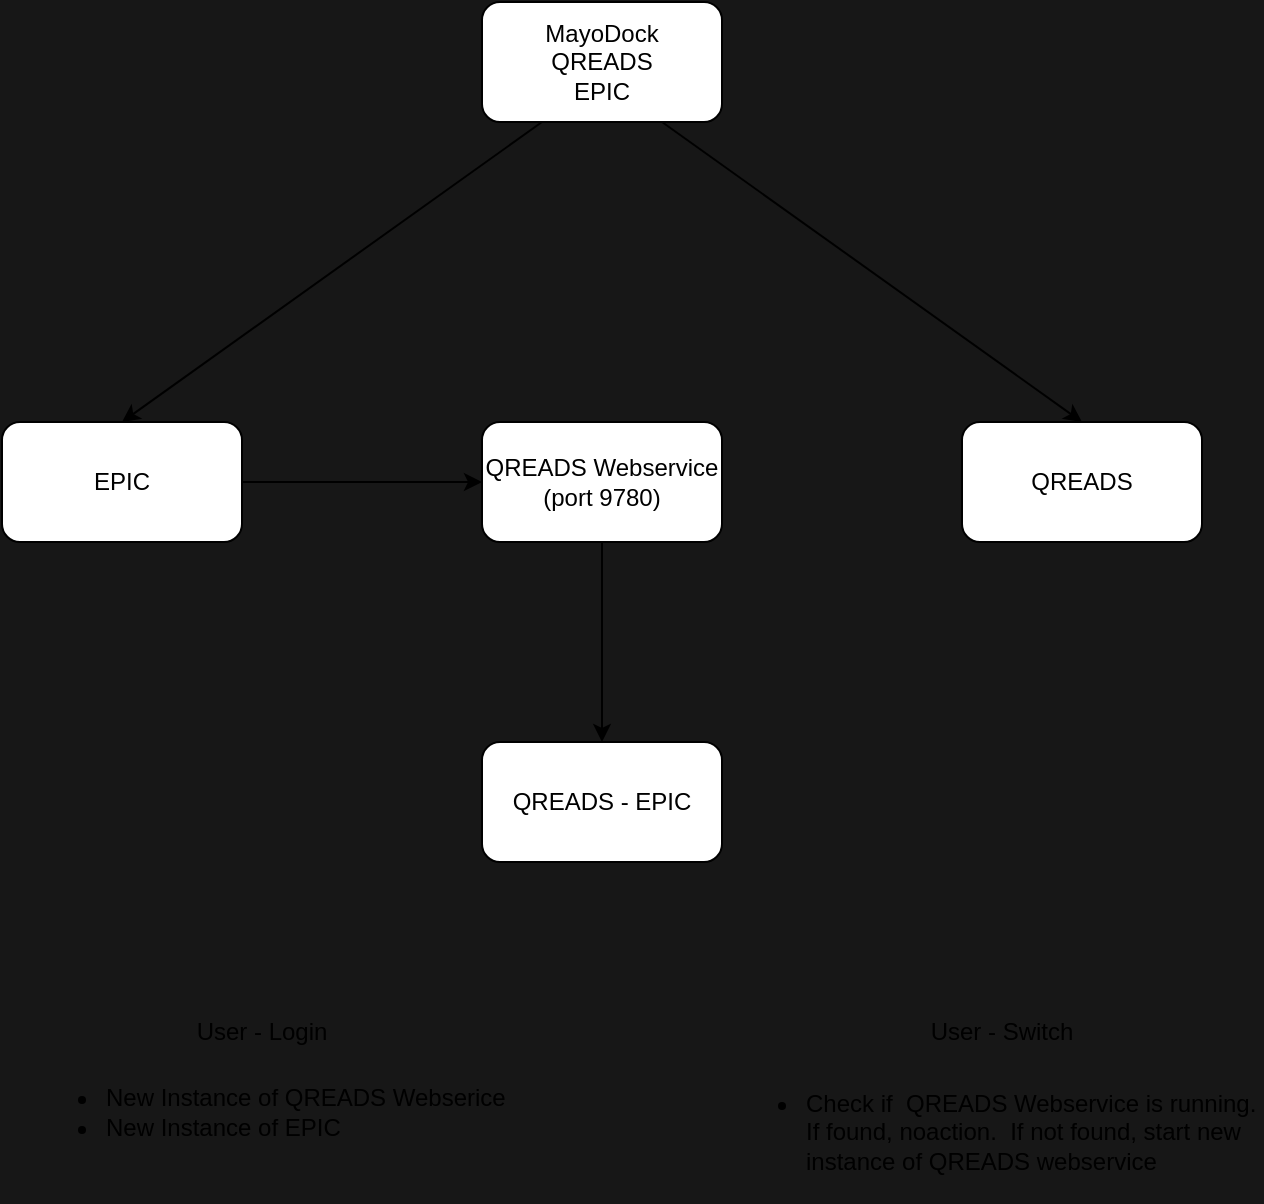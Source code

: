 <mxfile version="13.10.0" type="embed"><diagram id="RAtAKVSGtvp2yvZ8-tFf" name="Page-1"><mxGraphModel dx="1143" dy="709" grid="0" gridSize="10" guides="1" tooltips="1" connect="1" arrows="1" fold="1" page="1" pageScale="1" pageWidth="850" pageHeight="1100" background="#171717" math="0" shadow="0"><root><mxCell id="0"/><mxCell id="1" parent="0"/><mxCell id="2" value="QREADS Webservice&lt;br&gt;(port 9780)" style="rounded=1;whiteSpace=wrap;html=1;" parent="1" vertex="1"><mxGeometry x="330" y="250" width="120" height="60" as="geometry"/></mxCell><mxCell id="3" value="EPIC" style="rounded=1;whiteSpace=wrap;html=1;" parent="1" vertex="1"><mxGeometry x="90" y="250" width="120" height="60" as="geometry"/></mxCell><mxCell id="4" value="" style="endArrow=classic;html=1;exitX=1;exitY=0.5;exitDx=0;exitDy=0;entryX=0;entryY=0.5;entryDx=0;entryDy=0;" parent="1" source="3" target="2" edge="1"><mxGeometry width="50" height="50" relative="1" as="geometry"><mxPoint x="290" y="390" as="sourcePoint"/><mxPoint x="340" y="340" as="targetPoint"/></mxGeometry></mxCell><mxCell id="5" value="QREADS - EPIC" style="rounded=1;whiteSpace=wrap;html=1;" parent="1" vertex="1"><mxGeometry x="330" y="410" width="120" height="60" as="geometry"/></mxCell><mxCell id="6" value="MayoDock&lt;br&gt;QREADS&lt;br&gt;EPIC&lt;br&gt;" style="rounded=1;whiteSpace=wrap;html=1;" parent="1" vertex="1"><mxGeometry x="330" y="40" width="120" height="60" as="geometry"/></mxCell><mxCell id="7" value="" style="endArrow=classic;html=1;exitX=0.5;exitY=1;exitDx=0;exitDy=0;entryX=0.5;entryY=0;entryDx=0;entryDy=0;" parent="1" source="2" target="5" edge="1"><mxGeometry width="50" height="50" relative="1" as="geometry"><mxPoint x="400" y="590" as="sourcePoint"/><mxPoint x="450" y="540" as="targetPoint"/></mxGeometry></mxCell><mxCell id="8" value="" style="endArrow=classic;html=1;exitX=0.25;exitY=1;exitDx=0;exitDy=0;entryX=0.5;entryY=0;entryDx=0;entryDy=0;" parent="1" source="6" target="3" edge="1"><mxGeometry width="50" height="50" relative="1" as="geometry"><mxPoint x="190" y="190" as="sourcePoint"/><mxPoint x="240" y="140" as="targetPoint"/></mxGeometry></mxCell><mxCell id="9" value="" style="endArrow=classic;html=1;exitX=0.75;exitY=1;exitDx=0;exitDy=0;entryX=0.5;entryY=0;entryDx=0;entryDy=0;" parent="1" source="6" target="10" edge="1"><mxGeometry width="50" height="50" relative="1" as="geometry"><mxPoint x="370" y="110" as="sourcePoint"/><mxPoint x="720" y="250" as="targetPoint"/></mxGeometry></mxCell><mxCell id="10" value="QREADS" style="rounded=1;whiteSpace=wrap;html=1;" parent="1" vertex="1"><mxGeometry x="570" y="250" width="120" height="60" as="geometry"/></mxCell><mxCell id="14" value="User - Login" style="text;html=1;strokeColor=none;fillColor=none;align=center;verticalAlign=middle;whiteSpace=wrap;rounded=0;" parent="1" vertex="1"><mxGeometry x="160" y="545" width="120" height="20" as="geometry"/></mxCell><mxCell id="15" value="&lt;ul&gt;&lt;li&gt;New Instance of QREADS Webserice&lt;/li&gt;&lt;li&gt;New Instance of EPIC&lt;/li&gt;&lt;/ul&gt;" style="text;html=1;strokeColor=none;fillColor=none;align=left;verticalAlign=middle;whiteSpace=wrap;rounded=0;" parent="1" vertex="1"><mxGeometry x="100" y="565" width="260" height="60" as="geometry"/></mxCell><mxCell id="17" value="User - Switch" style="text;html=1;strokeColor=none;fillColor=none;align=center;verticalAlign=middle;whiteSpace=wrap;rounded=0;" parent="1" vertex="1"><mxGeometry x="530" y="545" width="120" height="20" as="geometry"/></mxCell><mxCell id="18" value="&lt;ul&gt;&lt;li&gt;Check if&amp;nbsp; QREADS Webservice is running. If found, noaction.&amp;nbsp; If not found, start new instance of QREADS webservice&amp;nbsp;&lt;/li&gt;&lt;/ul&gt;" style="text;html=1;strokeColor=none;fillColor=none;align=left;verticalAlign=middle;whiteSpace=wrap;rounded=0;" parent="1" vertex="1"><mxGeometry x="450" y="570" width="270" height="70" as="geometry"/></mxCell></root></mxGraphModel></diagram></mxfile>